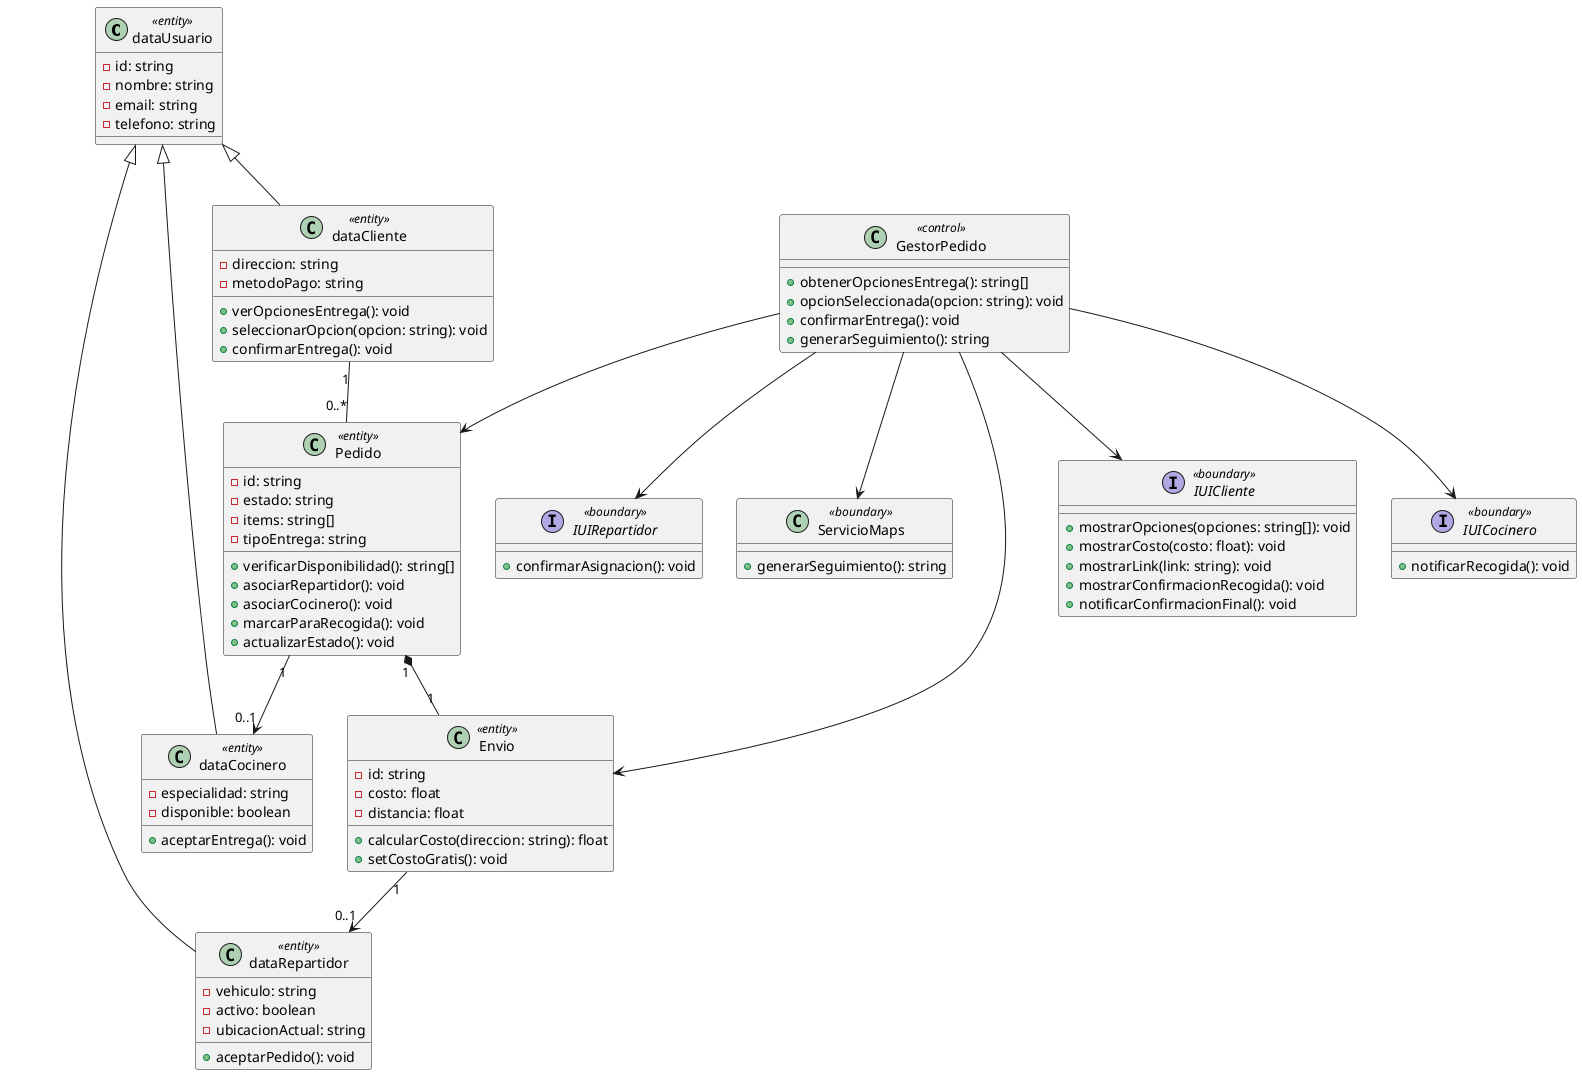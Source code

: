 @startuml
class dataUsuario <<entity>> {
    -id: string
    -nombre: string
    -email: string
    -telefono: string
}

class dataCliente <<entity>> {
    -direccion: string
    -metodoPago: string
    +verOpcionesEntrega(): void
    +seleccionarOpcion(opcion: string): void
    +confirmarEntrega(): void
}

class dataCocinero <<entity>> {
    -especialidad: string
    -disponible: boolean
    +aceptarEntrega(): void
}

class dataRepartidor <<entity>> {
    -vehiculo: string
    -activo: boolean
    -ubicacionActual: string
    +aceptarPedido(): void
}

dataUsuario <|-- dataCliente
dataUsuario <|-- dataCocinero
dataUsuario <|-- dataRepartidor

class Pedido <<entity>> {
    -id: string
    -estado: string
    -items: string[]
    -tipoEntrega: string
    +verificarDisponibilidad(): string[]
    +asociarRepartidor(): void
    +asociarCocinero(): void
    +marcarParaRecogida(): void
    +actualizarEstado(): void
}

class Envio <<entity>> {
    -id: string
    -costo: float
    -distancia: float
    +calcularCosto(direccion: string): float
    +setCostoGratis(): void
}

interface IUICliente <<boundary>> {
    +mostrarOpciones(opciones: string[]): void
    +mostrarCosto(costo: float): void
    +mostrarLink(link: string): void
    +mostrarConfirmacionRecogida(): void
    +notificarConfirmacionFinal(): void
}

interface IUICocinero <<boundary>> {
    +notificarRecogida(): void
}

interface IUIRepartidor <<boundary>> {
    +confirmarAsignacion(): void
}

class GestorPedido <<control>> {
    +obtenerOpcionesEntrega(): string[]
    +opcionSeleccionada(opcion: string): void
    +confirmarEntrega(): void
    +generarSeguimiento(): string
}

class ServicioMaps <<boundary>> {
    +generarSeguimiento(): string
}

dataCliente "1" -- "0..*" Pedido
Pedido "1" *-- "1" Envio
Envio "1" --> "0..1" dataRepartidor
Pedido "1" --> "0..1" dataCocinero

GestorPedido --> Pedido
GestorPedido --> Envio
GestorPedido --> IUICliente
GestorPedido --> IUICocinero
GestorPedido --> IUIRepartidor
GestorPedido --> ServicioMaps
@enduml
